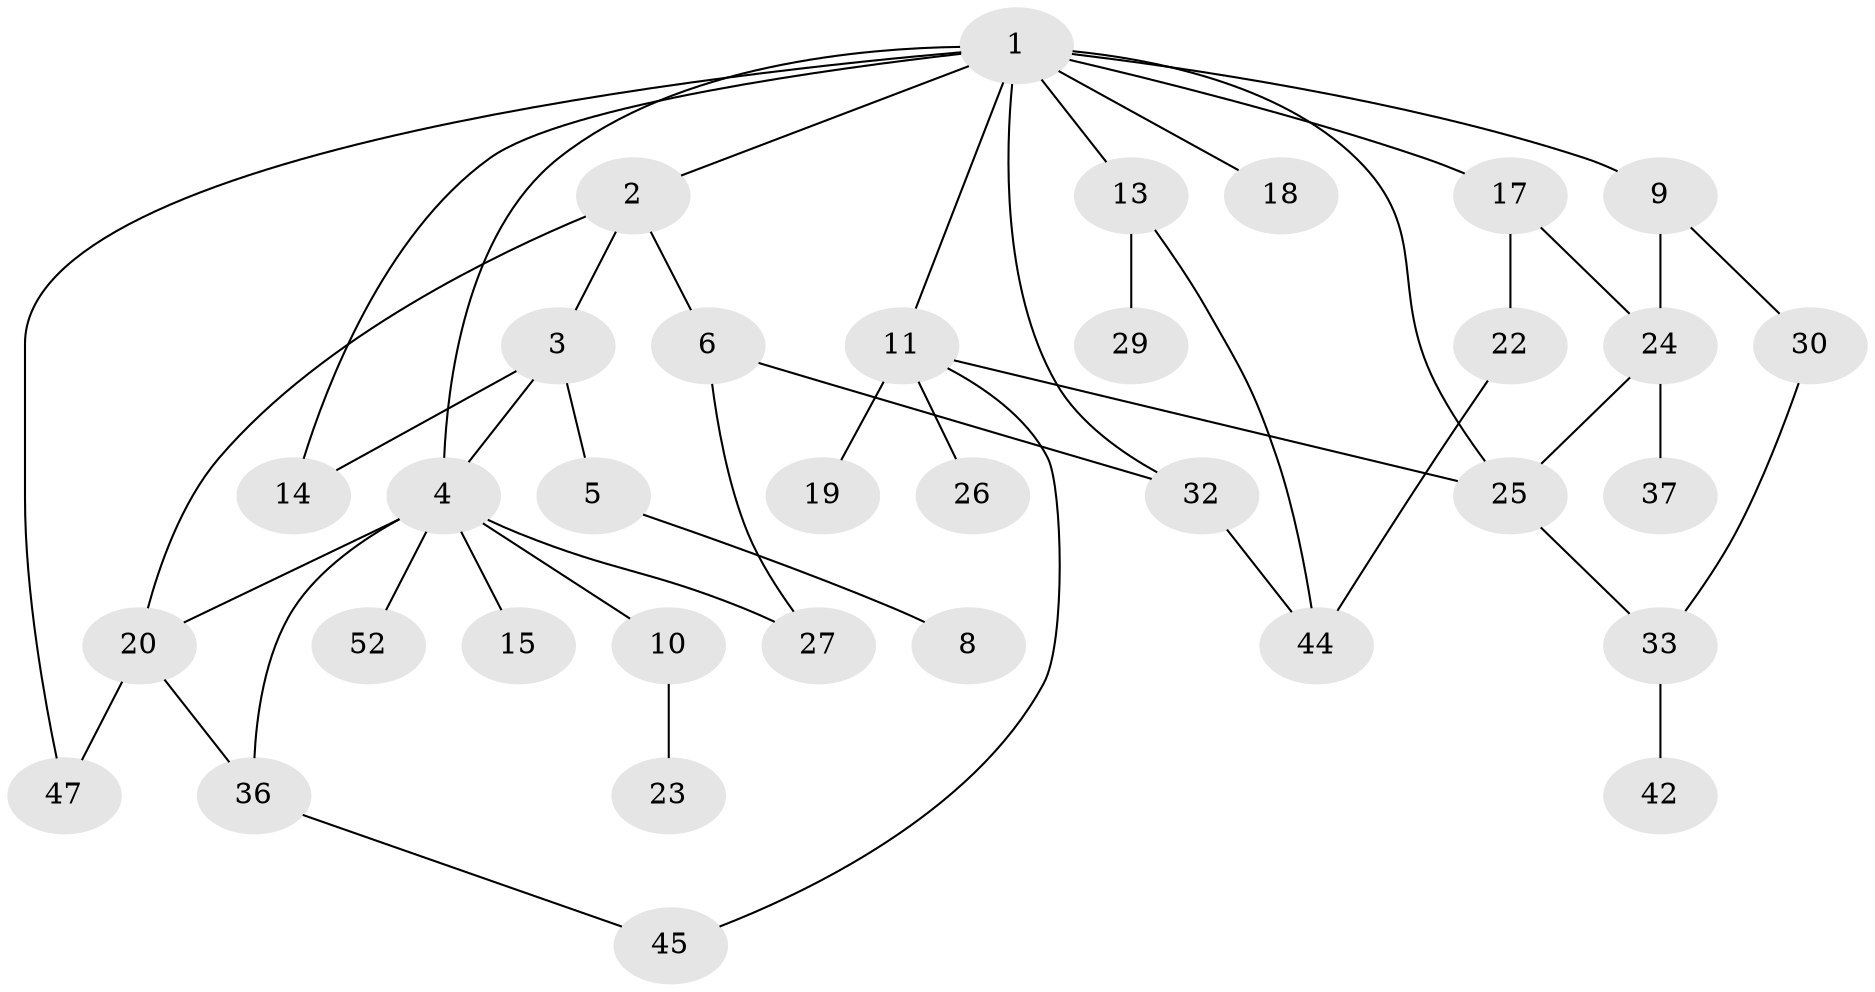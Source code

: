 // original degree distribution, {10: 0.018867924528301886, 5: 0.07547169811320754, 4: 0.09433962264150944, 3: 0.22641509433962265, 1: 0.37735849056603776, 6: 0.018867924528301886, 2: 0.18867924528301888}
// Generated by graph-tools (version 1.1) at 2025/41/03/06/25 10:41:29]
// undirected, 34 vertices, 47 edges
graph export_dot {
graph [start="1"]
  node [color=gray90,style=filled];
  1 [super="+12"];
  2 [super="+41"];
  3 [super="+28"];
  4 [super="+7"];
  5 [super="+40"];
  6;
  8;
  9;
  10 [super="+46"];
  11 [super="+21"];
  13 [super="+16"];
  14 [super="+53"];
  15;
  17;
  18;
  19;
  20 [super="+51"];
  22 [super="+35"];
  23;
  24 [super="+48"];
  25;
  26;
  27 [super="+31"];
  29;
  30 [super="+38"];
  32 [super="+39"];
  33 [super="+34"];
  36 [super="+43"];
  37;
  42;
  44;
  45 [super="+50"];
  47 [super="+49"];
  52;
  1 -- 2;
  1 -- 4;
  1 -- 9;
  1 -- 11;
  1 -- 13;
  1 -- 14;
  1 -- 17;
  1 -- 25;
  1 -- 47;
  1 -- 32;
  1 -- 18;
  2 -- 3;
  2 -- 6;
  2 -- 20;
  3 -- 5;
  3 -- 4;
  3 -- 14;
  4 -- 20;
  4 -- 36;
  4 -- 27;
  4 -- 52;
  4 -- 10;
  4 -- 15;
  5 -- 8;
  6 -- 27;
  6 -- 32;
  9 -- 30;
  9 -- 24;
  10 -- 23;
  11 -- 19;
  11 -- 26;
  11 -- 45;
  11 -- 25;
  13 -- 29;
  13 -- 44;
  17 -- 22;
  17 -- 24;
  20 -- 36;
  20 -- 47;
  22 -- 44;
  24 -- 37;
  24 -- 25;
  25 -- 33;
  30 -- 33;
  32 -- 44;
  33 -- 42;
  36 -- 45;
}
